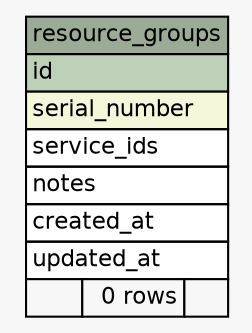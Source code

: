 // dot 2.40.1 on Linux 5.0.0-23-generic
// SchemaSpy rev 590
digraph "resource_groups" {
  graph [
    rankdir="RL"
    bgcolor="#f7f7f7"
    nodesep="0.18"
    ranksep="0.46"
    fontname="Helvetica"
    fontsize="11"
  ];
  node [
    fontname="Helvetica"
    fontsize="11"
    shape="plaintext"
  ];
  edge [
    arrowsize="0.8"
  ];
  "resource_groups" [
    label=<
    <TABLE BORDER="0" CELLBORDER="1" CELLSPACING="0" BGCOLOR="#ffffff">
      <TR><TD COLSPAN="3" BGCOLOR="#9bab96" ALIGN="CENTER">resource_groups</TD></TR>
      <TR><TD PORT="id" COLSPAN="3" BGCOLOR="#bed1b8" ALIGN="LEFT">id</TD></TR>
      <TR><TD PORT="serial_number" COLSPAN="3" BGCOLOR="#f4f7da" ALIGN="LEFT">serial_number</TD></TR>
      <TR><TD PORT="service_ids" COLSPAN="3" ALIGN="LEFT">service_ids</TD></TR>
      <TR><TD PORT="notes" COLSPAN="3" ALIGN="LEFT">notes</TD></TR>
      <TR><TD PORT="created_at" COLSPAN="3" ALIGN="LEFT">created_at</TD></TR>
      <TR><TD PORT="updated_at" COLSPAN="3" ALIGN="LEFT">updated_at</TD></TR>
      <TR><TD ALIGN="LEFT" BGCOLOR="#f7f7f7">  </TD><TD ALIGN="RIGHT" BGCOLOR="#f7f7f7">0 rows</TD><TD ALIGN="RIGHT" BGCOLOR="#f7f7f7">  </TD></TR>
    </TABLE>>
    URL="tables/resource_groups.html"
    tooltip="resource_groups"
  ];
}
